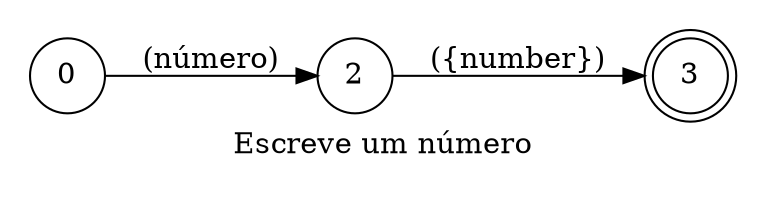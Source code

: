 digraph Number {
    id="number";
    label="Escreve um número";
    lang="pt-BR";
    langName="Português";
    pad="0.2";
    rankdir=LR;
    priority="2";
    node[shape=doublecircle]; 3;
    node[shape=circle];

    0 -> 2 [label="(número)"];
    2 -> 3 [label="({number})", store=number];

    title="Escreve um número";
    desc="Escreve um número no editor";

    examples="
      número dois,
      número quatro,
      número cinco,
      número 43,
      número 14,
      número 140
    ";
}